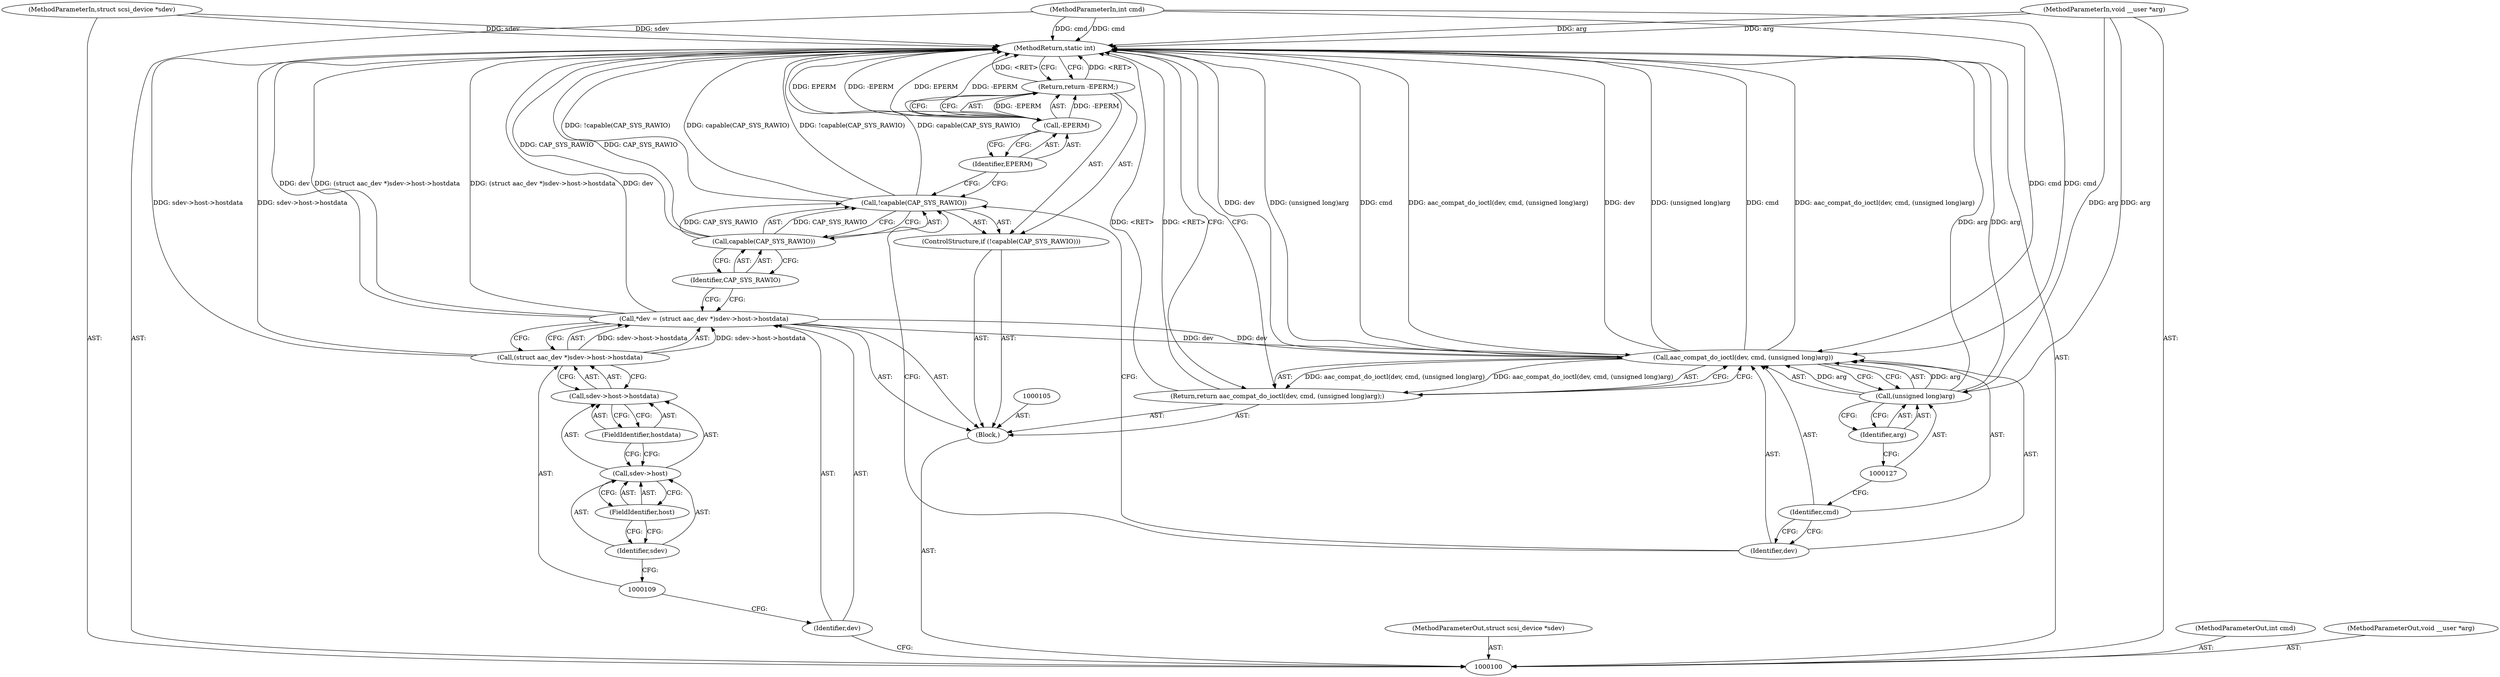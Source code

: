 digraph "0_linux_f856567b930dfcdbc3323261bf77240ccdde01f5" {
"1000129" [label="(MethodReturn,static int)"];
"1000101" [label="(MethodParameterIn,struct scsi_device *sdev)"];
"1000171" [label="(MethodParameterOut,struct scsi_device *sdev)"];
"1000102" [label="(MethodParameterIn,int cmd)"];
"1000172" [label="(MethodParameterOut,int cmd)"];
"1000103" [label="(MethodParameterIn,void __user *arg)"];
"1000173" [label="(MethodParameterOut,void __user *arg)"];
"1000104" [label="(Block,)"];
"1000106" [label="(Call,*dev = (struct aac_dev *)sdev->host->hostdata)"];
"1000107" [label="(Identifier,dev)"];
"1000108" [label="(Call,(struct aac_dev *)sdev->host->hostdata)"];
"1000110" [label="(Call,sdev->host->hostdata)"];
"1000111" [label="(Call,sdev->host)"];
"1000112" [label="(Identifier,sdev)"];
"1000113" [label="(FieldIdentifier,host)"];
"1000114" [label="(FieldIdentifier,hostdata)"];
"1000115" [label="(ControlStructure,if (!capable(CAP_SYS_RAWIO)))"];
"1000118" [label="(Identifier,CAP_SYS_RAWIO)"];
"1000116" [label="(Call,!capable(CAP_SYS_RAWIO))"];
"1000117" [label="(Call,capable(CAP_SYS_RAWIO))"];
"1000121" [label="(Identifier,EPERM)"];
"1000119" [label="(Return,return -EPERM;)"];
"1000120" [label="(Call,-EPERM)"];
"1000122" [label="(Return,return aac_compat_do_ioctl(dev, cmd, (unsigned long)arg);)"];
"1000124" [label="(Identifier,dev)"];
"1000125" [label="(Identifier,cmd)"];
"1000126" [label="(Call,(unsigned long)arg)"];
"1000128" [label="(Identifier,arg)"];
"1000123" [label="(Call,aac_compat_do_ioctl(dev, cmd, (unsigned long)arg))"];
"1000129" -> "1000100"  [label="AST: "];
"1000129" -> "1000119"  [label="CFG: "];
"1000129" -> "1000122"  [label="CFG: "];
"1000122" -> "1000129"  [label="DDG: <RET>"];
"1000119" -> "1000129"  [label="DDG: <RET>"];
"1000116" -> "1000129"  [label="DDG: capable(CAP_SYS_RAWIO)"];
"1000116" -> "1000129"  [label="DDG: !capable(CAP_SYS_RAWIO)"];
"1000123" -> "1000129"  [label="DDG: (unsigned long)arg"];
"1000123" -> "1000129"  [label="DDG: cmd"];
"1000123" -> "1000129"  [label="DDG: aac_compat_do_ioctl(dev, cmd, (unsigned long)arg)"];
"1000123" -> "1000129"  [label="DDG: dev"];
"1000106" -> "1000129"  [label="DDG: (struct aac_dev *)sdev->host->hostdata"];
"1000106" -> "1000129"  [label="DDG: dev"];
"1000103" -> "1000129"  [label="DDG: arg"];
"1000120" -> "1000129"  [label="DDG: EPERM"];
"1000120" -> "1000129"  [label="DDG: -EPERM"];
"1000117" -> "1000129"  [label="DDG: CAP_SYS_RAWIO"];
"1000102" -> "1000129"  [label="DDG: cmd"];
"1000126" -> "1000129"  [label="DDG: arg"];
"1000101" -> "1000129"  [label="DDG: sdev"];
"1000108" -> "1000129"  [label="DDG: sdev->host->hostdata"];
"1000101" -> "1000100"  [label="AST: "];
"1000101" -> "1000129"  [label="DDG: sdev"];
"1000171" -> "1000100"  [label="AST: "];
"1000102" -> "1000100"  [label="AST: "];
"1000102" -> "1000129"  [label="DDG: cmd"];
"1000102" -> "1000123"  [label="DDG: cmd"];
"1000172" -> "1000100"  [label="AST: "];
"1000103" -> "1000100"  [label="AST: "];
"1000103" -> "1000129"  [label="DDG: arg"];
"1000103" -> "1000126"  [label="DDG: arg"];
"1000173" -> "1000100"  [label="AST: "];
"1000104" -> "1000100"  [label="AST: "];
"1000105" -> "1000104"  [label="AST: "];
"1000106" -> "1000104"  [label="AST: "];
"1000115" -> "1000104"  [label="AST: "];
"1000122" -> "1000104"  [label="AST: "];
"1000106" -> "1000104"  [label="AST: "];
"1000106" -> "1000108"  [label="CFG: "];
"1000107" -> "1000106"  [label="AST: "];
"1000108" -> "1000106"  [label="AST: "];
"1000118" -> "1000106"  [label="CFG: "];
"1000106" -> "1000129"  [label="DDG: (struct aac_dev *)sdev->host->hostdata"];
"1000106" -> "1000129"  [label="DDG: dev"];
"1000108" -> "1000106"  [label="DDG: sdev->host->hostdata"];
"1000106" -> "1000123"  [label="DDG: dev"];
"1000107" -> "1000106"  [label="AST: "];
"1000107" -> "1000100"  [label="CFG: "];
"1000109" -> "1000107"  [label="CFG: "];
"1000108" -> "1000106"  [label="AST: "];
"1000108" -> "1000110"  [label="CFG: "];
"1000109" -> "1000108"  [label="AST: "];
"1000110" -> "1000108"  [label="AST: "];
"1000106" -> "1000108"  [label="CFG: "];
"1000108" -> "1000129"  [label="DDG: sdev->host->hostdata"];
"1000108" -> "1000106"  [label="DDG: sdev->host->hostdata"];
"1000110" -> "1000108"  [label="AST: "];
"1000110" -> "1000114"  [label="CFG: "];
"1000111" -> "1000110"  [label="AST: "];
"1000114" -> "1000110"  [label="AST: "];
"1000108" -> "1000110"  [label="CFG: "];
"1000111" -> "1000110"  [label="AST: "];
"1000111" -> "1000113"  [label="CFG: "];
"1000112" -> "1000111"  [label="AST: "];
"1000113" -> "1000111"  [label="AST: "];
"1000114" -> "1000111"  [label="CFG: "];
"1000112" -> "1000111"  [label="AST: "];
"1000112" -> "1000109"  [label="CFG: "];
"1000113" -> "1000112"  [label="CFG: "];
"1000113" -> "1000111"  [label="AST: "];
"1000113" -> "1000112"  [label="CFG: "];
"1000111" -> "1000113"  [label="CFG: "];
"1000114" -> "1000110"  [label="AST: "];
"1000114" -> "1000111"  [label="CFG: "];
"1000110" -> "1000114"  [label="CFG: "];
"1000115" -> "1000104"  [label="AST: "];
"1000116" -> "1000115"  [label="AST: "];
"1000119" -> "1000115"  [label="AST: "];
"1000118" -> "1000117"  [label="AST: "];
"1000118" -> "1000106"  [label="CFG: "];
"1000117" -> "1000118"  [label="CFG: "];
"1000116" -> "1000115"  [label="AST: "];
"1000116" -> "1000117"  [label="CFG: "];
"1000117" -> "1000116"  [label="AST: "];
"1000121" -> "1000116"  [label="CFG: "];
"1000124" -> "1000116"  [label="CFG: "];
"1000116" -> "1000129"  [label="DDG: capable(CAP_SYS_RAWIO)"];
"1000116" -> "1000129"  [label="DDG: !capable(CAP_SYS_RAWIO)"];
"1000117" -> "1000116"  [label="DDG: CAP_SYS_RAWIO"];
"1000117" -> "1000116"  [label="AST: "];
"1000117" -> "1000118"  [label="CFG: "];
"1000118" -> "1000117"  [label="AST: "];
"1000116" -> "1000117"  [label="CFG: "];
"1000117" -> "1000129"  [label="DDG: CAP_SYS_RAWIO"];
"1000117" -> "1000116"  [label="DDG: CAP_SYS_RAWIO"];
"1000121" -> "1000120"  [label="AST: "];
"1000121" -> "1000116"  [label="CFG: "];
"1000120" -> "1000121"  [label="CFG: "];
"1000119" -> "1000115"  [label="AST: "];
"1000119" -> "1000120"  [label="CFG: "];
"1000120" -> "1000119"  [label="AST: "];
"1000129" -> "1000119"  [label="CFG: "];
"1000119" -> "1000129"  [label="DDG: <RET>"];
"1000120" -> "1000119"  [label="DDG: -EPERM"];
"1000120" -> "1000119"  [label="AST: "];
"1000120" -> "1000121"  [label="CFG: "];
"1000121" -> "1000120"  [label="AST: "];
"1000119" -> "1000120"  [label="CFG: "];
"1000120" -> "1000129"  [label="DDG: EPERM"];
"1000120" -> "1000129"  [label="DDG: -EPERM"];
"1000120" -> "1000119"  [label="DDG: -EPERM"];
"1000122" -> "1000104"  [label="AST: "];
"1000122" -> "1000123"  [label="CFG: "];
"1000123" -> "1000122"  [label="AST: "];
"1000129" -> "1000122"  [label="CFG: "];
"1000122" -> "1000129"  [label="DDG: <RET>"];
"1000123" -> "1000122"  [label="DDG: aac_compat_do_ioctl(dev, cmd, (unsigned long)arg)"];
"1000124" -> "1000123"  [label="AST: "];
"1000124" -> "1000116"  [label="CFG: "];
"1000125" -> "1000124"  [label="CFG: "];
"1000125" -> "1000123"  [label="AST: "];
"1000125" -> "1000124"  [label="CFG: "];
"1000127" -> "1000125"  [label="CFG: "];
"1000126" -> "1000123"  [label="AST: "];
"1000126" -> "1000128"  [label="CFG: "];
"1000127" -> "1000126"  [label="AST: "];
"1000128" -> "1000126"  [label="AST: "];
"1000123" -> "1000126"  [label="CFG: "];
"1000126" -> "1000129"  [label="DDG: arg"];
"1000126" -> "1000123"  [label="DDG: arg"];
"1000103" -> "1000126"  [label="DDG: arg"];
"1000128" -> "1000126"  [label="AST: "];
"1000128" -> "1000127"  [label="CFG: "];
"1000126" -> "1000128"  [label="CFG: "];
"1000123" -> "1000122"  [label="AST: "];
"1000123" -> "1000126"  [label="CFG: "];
"1000124" -> "1000123"  [label="AST: "];
"1000125" -> "1000123"  [label="AST: "];
"1000126" -> "1000123"  [label="AST: "];
"1000122" -> "1000123"  [label="CFG: "];
"1000123" -> "1000129"  [label="DDG: (unsigned long)arg"];
"1000123" -> "1000129"  [label="DDG: cmd"];
"1000123" -> "1000129"  [label="DDG: aac_compat_do_ioctl(dev, cmd, (unsigned long)arg)"];
"1000123" -> "1000129"  [label="DDG: dev"];
"1000123" -> "1000122"  [label="DDG: aac_compat_do_ioctl(dev, cmd, (unsigned long)arg)"];
"1000106" -> "1000123"  [label="DDG: dev"];
"1000102" -> "1000123"  [label="DDG: cmd"];
"1000126" -> "1000123"  [label="DDG: arg"];
}

